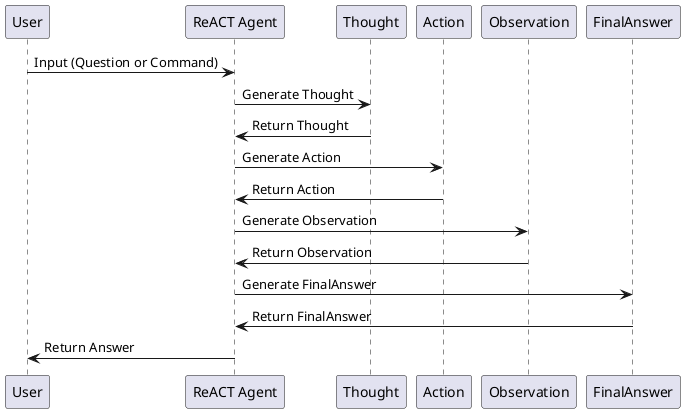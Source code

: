 @startuml
participant "User" as User
participant "ReACT Agent" as ReACTAgent
participant "Thought" as Thought
participant "Action" as Action
participant "Observation" as Observation
participant "FinalAnswer" as FinalAnswer

User -> ReACTAgent: Input (Question or Command)
ReACTAgent -> Thought: Generate Thought
Thought -> ReACTAgent: Return Thought
ReACTAgent -> Action: Generate Action
Action -> ReACTAgent: Return Action
ReACTAgent -> Observation: Generate Observation
Observation -> ReACTAgent: Return Observation
ReACTAgent -> FinalAnswer: Generate FinalAnswer
FinalAnswer -> ReACTAgent: Return FinalAnswer
ReACTAgent -> User: Return Answer
@enduml
